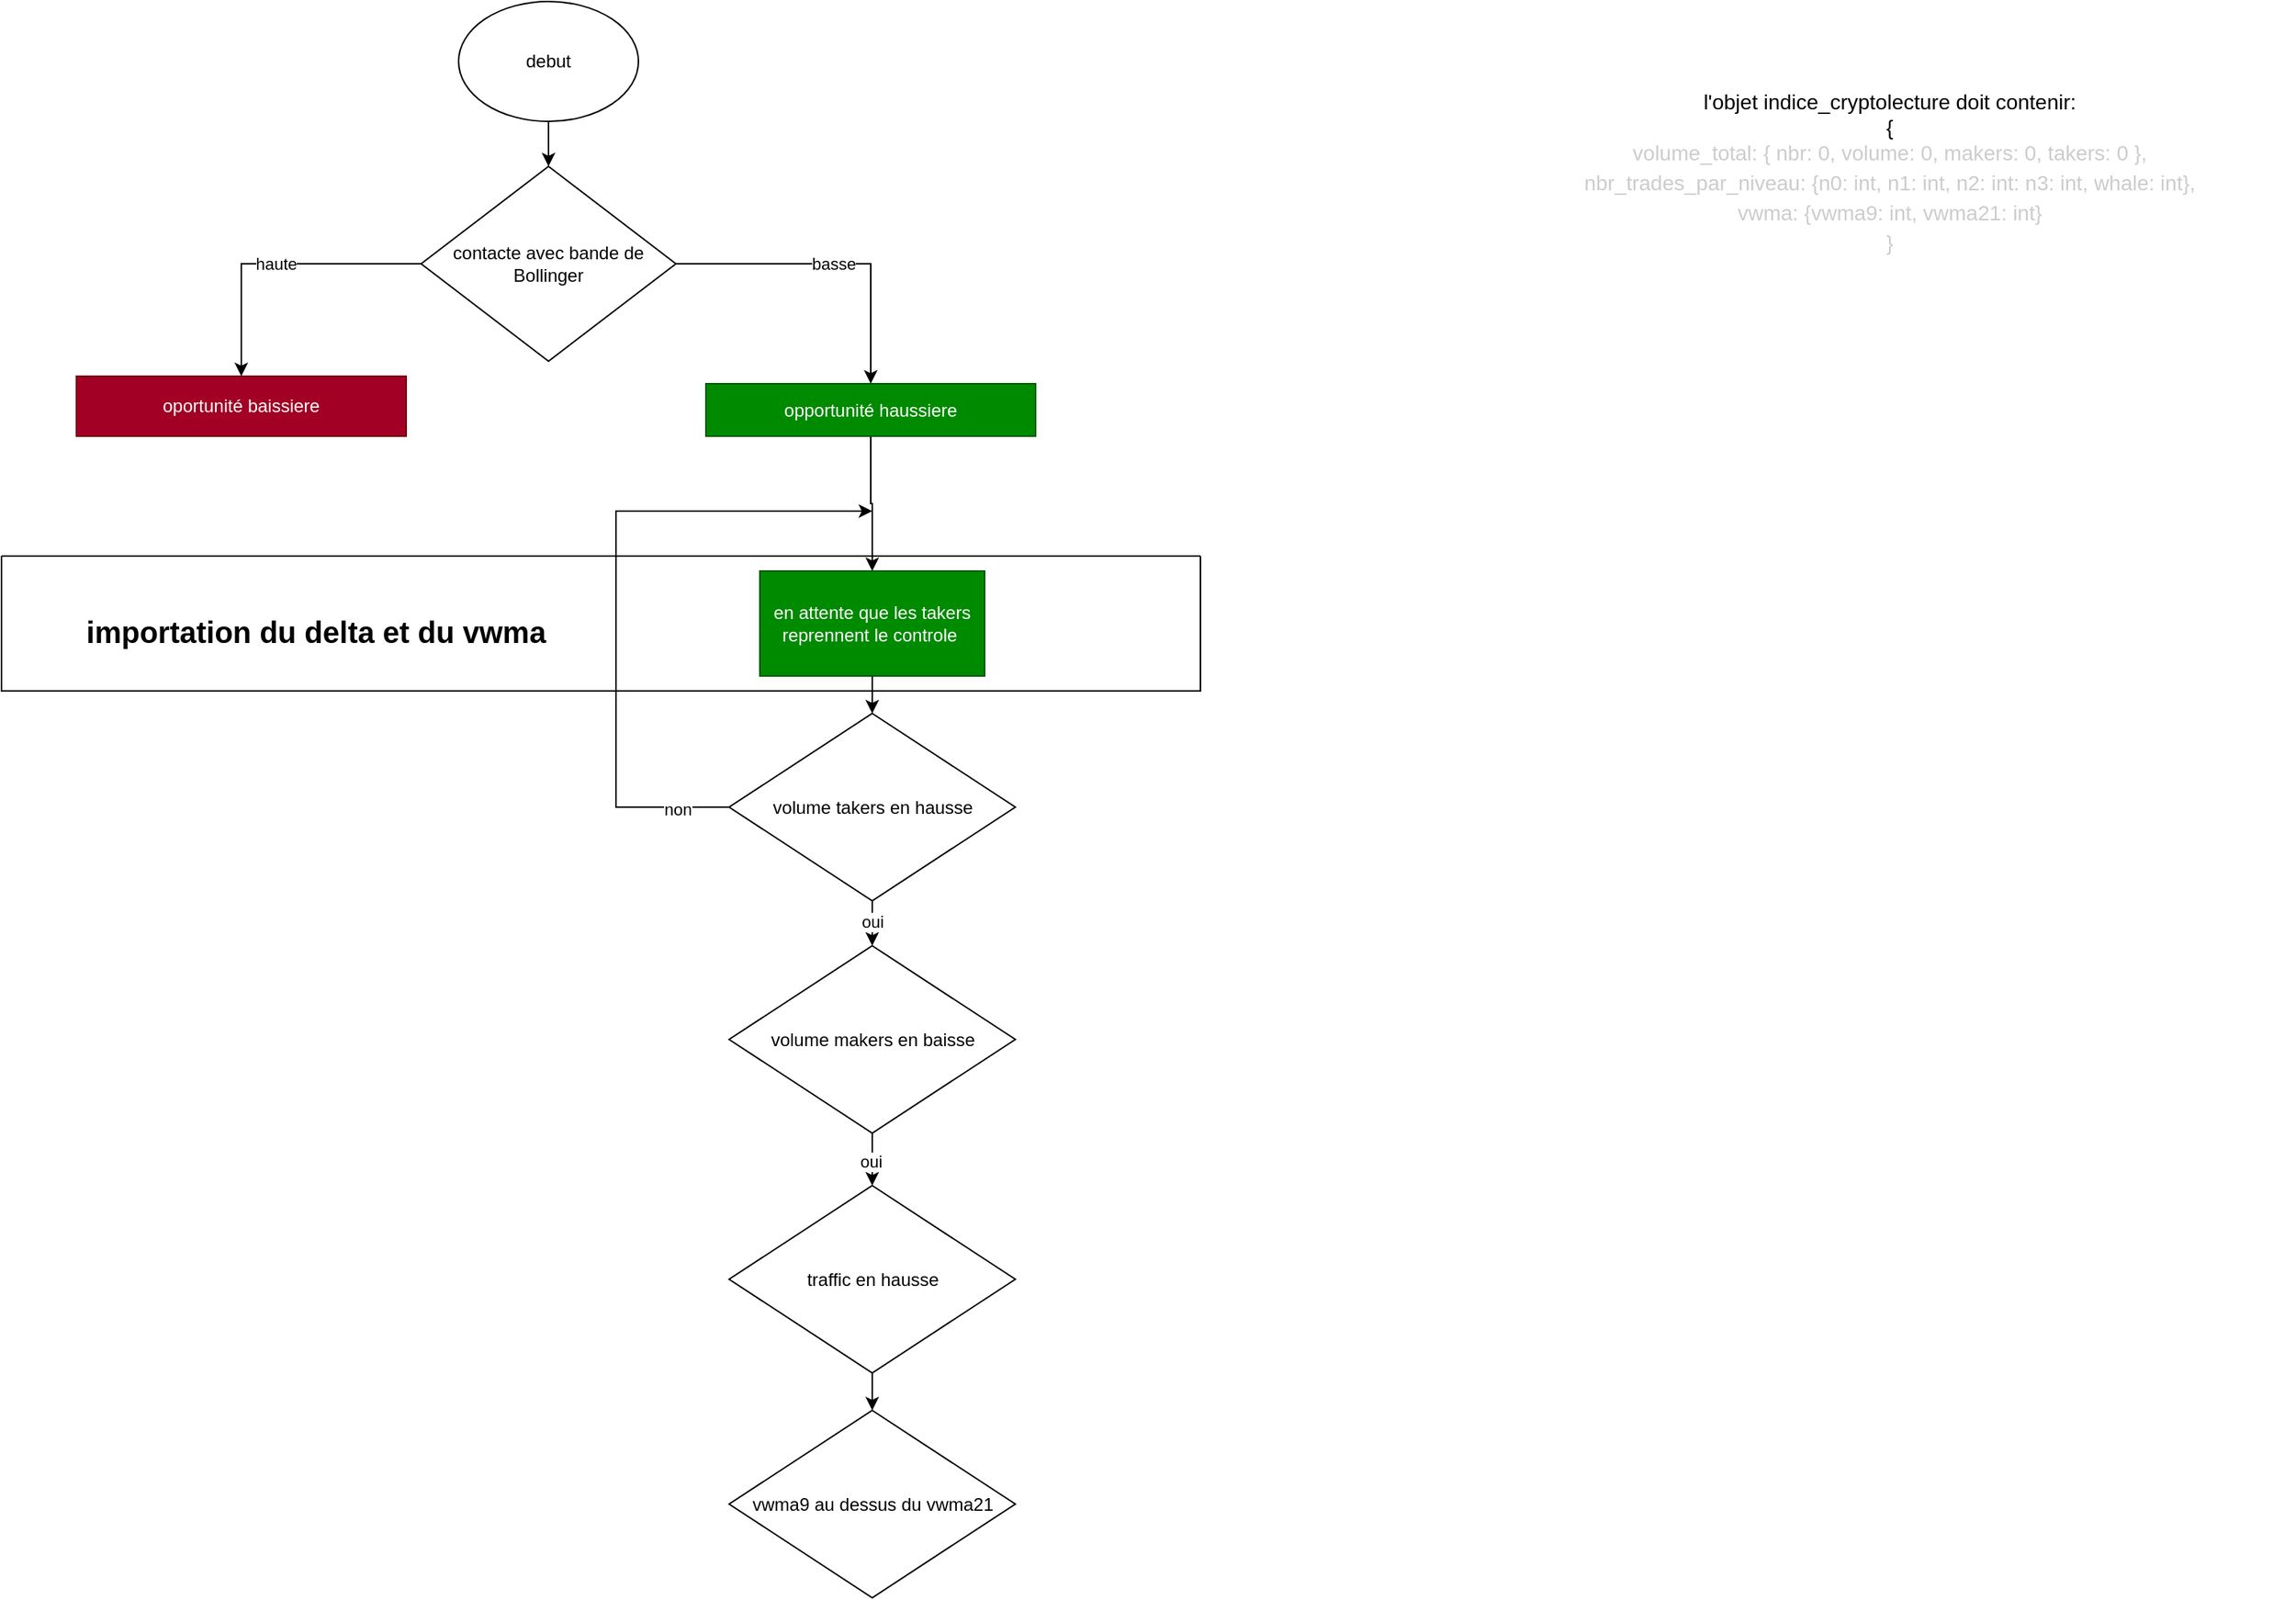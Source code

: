 <mxfile version="28.2.8">
  <diagram name="Page-1" id="EvjgfhKz7qwERSoid_G2">
    <mxGraphModel dx="1359" dy="725" grid="1" gridSize="10" guides="1" tooltips="1" connect="1" arrows="1" fold="1" page="1" pageScale="1" pageWidth="827" pageHeight="1169" math="0" shadow="0">
      <root>
        <mxCell id="0" />
        <mxCell id="1" parent="0" />
        <mxCell id="49bwbcKJgaFXJWw2Z3PW-6" value="" style="edgeStyle=orthogonalEdgeStyle;rounded=0;orthogonalLoop=1;jettySize=auto;html=1;" edge="1" parent="1" source="49bwbcKJgaFXJWw2Z3PW-1" target="49bwbcKJgaFXJWw2Z3PW-5">
          <mxGeometry relative="1" as="geometry" />
        </mxCell>
        <mxCell id="49bwbcKJgaFXJWw2Z3PW-1" value="debut" style="ellipse;whiteSpace=wrap;html=1;" vertex="1" parent="1">
          <mxGeometry x="315" y="20" width="120" height="80" as="geometry" />
        </mxCell>
        <mxCell id="49bwbcKJgaFXJWw2Z3PW-10" value="basse" style="edgeStyle=orthogonalEdgeStyle;rounded=0;orthogonalLoop=1;jettySize=auto;html=1;" edge="1" parent="1" source="49bwbcKJgaFXJWw2Z3PW-5" target="49bwbcKJgaFXJWw2Z3PW-9">
          <mxGeometry relative="1" as="geometry" />
        </mxCell>
        <mxCell id="49bwbcKJgaFXJWw2Z3PW-12" value="haute" style="edgeStyle=orthogonalEdgeStyle;rounded=0;orthogonalLoop=1;jettySize=auto;html=1;" edge="1" parent="1" source="49bwbcKJgaFXJWw2Z3PW-5" target="49bwbcKJgaFXJWw2Z3PW-11">
          <mxGeometry relative="1" as="geometry" />
        </mxCell>
        <mxCell id="49bwbcKJgaFXJWw2Z3PW-5" value="contacte avec bande de Bollinger" style="rhombus;whiteSpace=wrap;html=1;" vertex="1" parent="1">
          <mxGeometry x="290" y="130" width="170" height="130" as="geometry" />
        </mxCell>
        <mxCell id="49bwbcKJgaFXJWw2Z3PW-11" value="oportunité baissiere" style="whiteSpace=wrap;html=1;fillColor=#a20025;fontColor=#ffffff;strokeColor=#6F0000;" vertex="1" parent="1">
          <mxGeometry x="60" y="270" width="220" height="40" as="geometry" />
        </mxCell>
        <mxCell id="49bwbcKJgaFXJWw2Z3PW-16" value="" style="swimlane;startSize=0;" vertex="1" parent="1">
          <mxGeometry x="10" y="390" width="800" height="90" as="geometry" />
        </mxCell>
        <mxCell id="49bwbcKJgaFXJWw2Z3PW-17" value="&lt;b&gt;&lt;font style=&quot;font-size: 20px;&quot;&gt;importation du delta et du vwma&lt;/font&gt;&lt;/b&gt;" style="text;html=1;whiteSpace=wrap;strokeColor=none;fillColor=none;align=center;verticalAlign=middle;rounded=0;rotation=0;" vertex="1" parent="49bwbcKJgaFXJWw2Z3PW-16">
          <mxGeometry x="50" y="10" width="320" height="80" as="geometry" />
        </mxCell>
        <mxCell id="49bwbcKJgaFXJWw2Z3PW-24" value="" style="edgeStyle=orthogonalEdgeStyle;rounded=0;orthogonalLoop=1;jettySize=auto;html=1;" edge="1" parent="49bwbcKJgaFXJWw2Z3PW-16" source="49bwbcKJgaFXJWw2Z3PW-21" target="49bwbcKJgaFXJWw2Z3PW-23">
          <mxGeometry relative="1" as="geometry" />
        </mxCell>
        <mxCell id="49bwbcKJgaFXJWw2Z3PW-21" value="en attente que les takers reprennent le controle&amp;nbsp;" style="whiteSpace=wrap;html=1;fillColor=#008a00;strokeColor=#005700;fontColor=#ffffff;" vertex="1" parent="49bwbcKJgaFXJWw2Z3PW-16">
          <mxGeometry x="506" y="10" width="150" height="70" as="geometry" />
        </mxCell>
        <mxCell id="49bwbcKJgaFXJWw2Z3PW-39" style="edgeStyle=orthogonalEdgeStyle;rounded=0;orthogonalLoop=1;jettySize=auto;html=1;" edge="1" parent="49bwbcKJgaFXJWw2Z3PW-16" source="49bwbcKJgaFXJWw2Z3PW-23">
          <mxGeometry relative="1" as="geometry">
            <mxPoint x="581" y="-30" as="targetPoint" />
            <Array as="points">
              <mxPoint x="410" y="168" />
              <mxPoint x="410" y="-30" />
            </Array>
          </mxGeometry>
        </mxCell>
        <mxCell id="49bwbcKJgaFXJWw2Z3PW-40" value="non" style="edgeLabel;html=1;align=center;verticalAlign=middle;resizable=0;points=[];" vertex="1" connectable="0" parent="49bwbcKJgaFXJWw2Z3PW-39">
          <mxGeometry x="-0.845" y="1" relative="1" as="geometry">
            <mxPoint as="offset" />
          </mxGeometry>
        </mxCell>
        <mxCell id="49bwbcKJgaFXJWw2Z3PW-23" value="volume &lt;font style=&quot;color: light-dark(rgb(0, 0, 0), rgb(204, 255, 153));&quot;&gt;takers&lt;/font&gt; en hausse" style="rhombus;whiteSpace=wrap;html=1;" vertex="1" parent="49bwbcKJgaFXJWw2Z3PW-16">
          <mxGeometry x="485.5" y="105" width="191" height="125" as="geometry" />
        </mxCell>
        <mxCell id="49bwbcKJgaFXJWw2Z3PW-22" value="" style="edgeStyle=orthogonalEdgeStyle;rounded=0;orthogonalLoop=1;jettySize=auto;html=1;" edge="1" parent="1" source="49bwbcKJgaFXJWw2Z3PW-9" target="49bwbcKJgaFXJWw2Z3PW-21">
          <mxGeometry relative="1" as="geometry" />
        </mxCell>
        <mxCell id="49bwbcKJgaFXJWw2Z3PW-9" value="opportunité haussiere" style="whiteSpace=wrap;html=1;fillColor=#008a00;fontColor=#ffffff;strokeColor=#005700;" vertex="1" parent="1">
          <mxGeometry x="480" y="275" width="220" height="35" as="geometry" />
        </mxCell>
        <mxCell id="49bwbcKJgaFXJWw2Z3PW-20" value="&lt;font style=&quot;font-size: 14px;&quot;&gt;l&#39;objet indice_cryptolecture doit contenir:&lt;/font&gt;&lt;div&gt;&lt;span style=&quot;font-size: 14px;&quot;&gt;{&lt;br&gt;&lt;/span&gt;&lt;div&gt;&lt;div style=&quot;line-height: 19px; white-space: pre;&quot;&gt;&lt;font style=&quot;color: light-dark(rgb(204, 204, 204), rgb(255, 255, 255)); font-size: 14px;&quot; face=&quot;Helvetica&quot;&gt;volume_total: { nbr: 0, volume: 0, makers: 0, takers: 0 },&lt;/font&gt;&lt;/div&gt;&lt;/div&gt;&lt;div style=&quot;line-height: 19px; white-space: pre;&quot;&gt;&lt;font style=&quot;color: light-dark(rgb(204, 204, 204), rgb(255, 255, 255)); font-size: 14px;&quot; face=&quot;Helvetica&quot;&gt;nbr_trades_par_niveau: {n0: int, n1: int, n2: int: n3: int, whale: int},&lt;/font&gt;&lt;/div&gt;&lt;div style=&quot;line-height: 19px; white-space: pre;&quot;&gt;&lt;font style=&quot;color: light-dark(rgb(204, 204, 204), rgb(255, 255, 255)); font-size: 14px;&quot; face=&quot;Helvetica&quot;&gt;vwma: {vwma9: int, vwma21: int}&lt;br&gt;&lt;/font&gt;&lt;/div&gt;&lt;/div&gt;&lt;div style=&quot;line-height: 19px; white-space: pre;&quot;&gt;&lt;font style=&quot;color: light-dark(rgb(204, 204, 204), rgb(255, 255, 255)); font-size: 14px;&quot; face=&quot;Helvetica&quot;&gt;}&lt;/font&gt;&lt;/div&gt;" style="text;html=1;whiteSpace=wrap;strokeColor=none;fillColor=none;align=center;verticalAlign=middle;rounded=0;" vertex="1" parent="1">
          <mxGeometry x="1000" y="60" width="540" height="150" as="geometry" />
        </mxCell>
        <mxCell id="49bwbcKJgaFXJWw2Z3PW-52" style="edgeStyle=orthogonalEdgeStyle;rounded=0;orthogonalLoop=1;jettySize=auto;html=1;entryX=0.5;entryY=0;entryDx=0;entryDy=0;" edge="1" parent="1" source="49bwbcKJgaFXJWw2Z3PW-27" target="49bwbcKJgaFXJWw2Z3PW-32">
          <mxGeometry relative="1" as="geometry" />
        </mxCell>
        <mxCell id="49bwbcKJgaFXJWw2Z3PW-53" value="oui" style="edgeLabel;html=1;align=center;verticalAlign=middle;resizable=0;points=[];" vertex="1" connectable="0" parent="49bwbcKJgaFXJWw2Z3PW-52">
          <mxGeometry x="-0.036" y="1" relative="1" as="geometry">
            <mxPoint as="offset" />
          </mxGeometry>
        </mxCell>
        <mxCell id="49bwbcKJgaFXJWw2Z3PW-27" value="volume &lt;font style=&quot;color: light-dark(rgb(0, 0, 0), rgb(255, 153, 153));&quot;&gt;makers&lt;/font&gt; en baisse" style="rhombus;whiteSpace=wrap;html=1;" vertex="1" parent="1">
          <mxGeometry x="495.5" y="650" width="191" height="125" as="geometry" />
        </mxCell>
        <mxCell id="49bwbcKJgaFXJWw2Z3PW-41" style="edgeStyle=orthogonalEdgeStyle;rounded=0;orthogonalLoop=1;jettySize=auto;html=1;entryX=0.5;entryY=0;entryDx=0;entryDy=0;" edge="1" parent="1" source="49bwbcKJgaFXJWw2Z3PW-23" target="49bwbcKJgaFXJWw2Z3PW-27">
          <mxGeometry relative="1" as="geometry" />
        </mxCell>
        <mxCell id="49bwbcKJgaFXJWw2Z3PW-51" value="oui" style="edgeLabel;html=1;align=center;verticalAlign=middle;resizable=0;points=[];" vertex="1" connectable="0" parent="49bwbcKJgaFXJWw2Z3PW-41">
          <mxGeometry x="0.352" relative="1" as="geometry">
            <mxPoint as="offset" />
          </mxGeometry>
        </mxCell>
        <mxCell id="49bwbcKJgaFXJWw2Z3PW-54" style="edgeStyle=orthogonalEdgeStyle;rounded=0;orthogonalLoop=1;jettySize=auto;html=1;entryX=0.5;entryY=0;entryDx=0;entryDy=0;" edge="1" parent="1" source="49bwbcKJgaFXJWw2Z3PW-32" target="49bwbcKJgaFXJWw2Z3PW-37">
          <mxGeometry relative="1" as="geometry" />
        </mxCell>
        <mxCell id="49bwbcKJgaFXJWw2Z3PW-32" value="traffic en hausse" style="rhombus;whiteSpace=wrap;html=1;" vertex="1" parent="1">
          <mxGeometry x="495.5" y="810" width="191" height="125" as="geometry" />
        </mxCell>
        <mxCell id="49bwbcKJgaFXJWw2Z3PW-37" value="vwma9 au dessus du vwma21" style="rhombus;whiteSpace=wrap;html=1;" vertex="1" parent="1">
          <mxGeometry x="495.5" y="960" width="191" height="125" as="geometry" />
        </mxCell>
      </root>
    </mxGraphModel>
  </diagram>
</mxfile>
